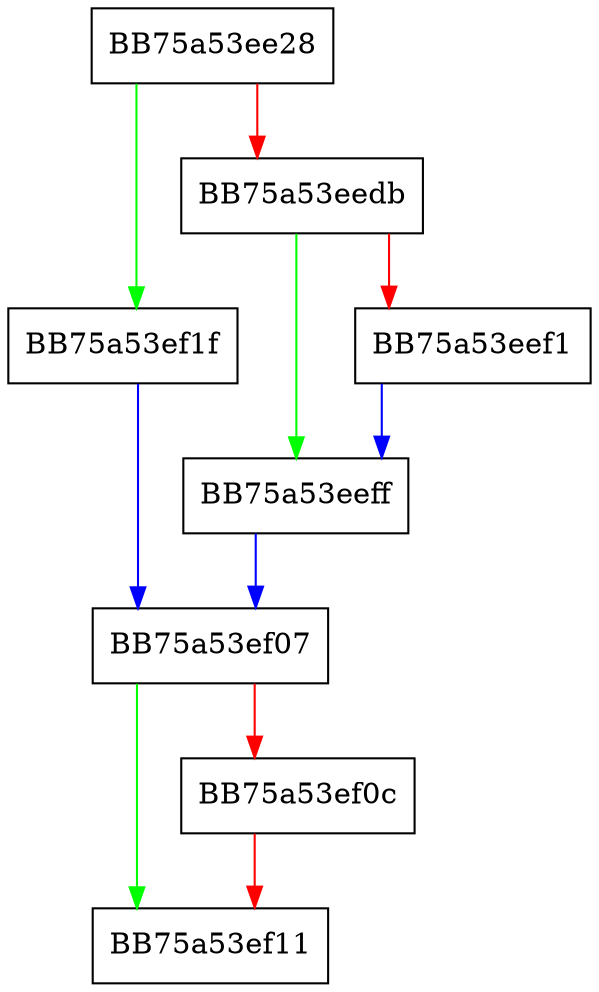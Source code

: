 digraph GetExports {
  node [shape="box"];
  graph [splines=ortho];
  BB75a53ee28 -> BB75a53ef1f [color="green"];
  BB75a53ee28 -> BB75a53eedb [color="red"];
  BB75a53eedb -> BB75a53eeff [color="green"];
  BB75a53eedb -> BB75a53eef1 [color="red"];
  BB75a53eef1 -> BB75a53eeff [color="blue"];
  BB75a53eeff -> BB75a53ef07 [color="blue"];
  BB75a53ef07 -> BB75a53ef11 [color="green"];
  BB75a53ef07 -> BB75a53ef0c [color="red"];
  BB75a53ef0c -> BB75a53ef11 [color="red"];
  BB75a53ef1f -> BB75a53ef07 [color="blue"];
}